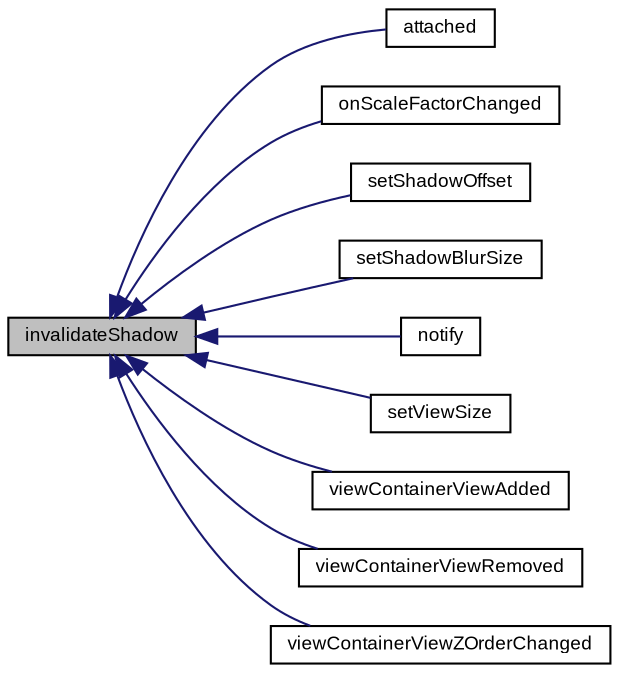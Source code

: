 digraph "invalidateShadow"
{
  bgcolor="transparent";
  edge [fontname="Arial",fontsize="9",labelfontname="Arial",labelfontsize="9"];
  node [fontname="Arial",fontsize="9",shape=record];
  rankdir="LR";
  Node1 [label="invalidateShadow",height=0.2,width=0.4,color="black", fillcolor="grey75", style="filled" fontcolor="black"];
  Node1 -> Node2 [dir="back",color="midnightblue",fontsize="9",style="solid",fontname="Arial"];
  Node2 [label="attached",height=0.2,width=0.4,color="black",URL="$class_v_s_t_g_u_i_1_1_c_shadow_view_container.html#a80b16ccff7902bff173730d061e83c0b",tooltip="view is attached to a parent view "];
  Node1 -> Node3 [dir="back",color="midnightblue",fontsize="9",style="solid",fontname="Arial"];
  Node3 [label="onScaleFactorChanged",height=0.2,width=0.4,color="black",URL="$class_v_s_t_g_u_i_1_1_c_shadow_view_container.html#a538914424250cf31622d56e445de31b5"];
  Node1 -> Node4 [dir="back",color="midnightblue",fontsize="9",style="solid",fontname="Arial"];
  Node4 [label="setShadowOffset",height=0.2,width=0.4,color="black",URL="$class_v_s_t_g_u_i_1_1_c_shadow_view_container.html#aa7ca051d2d14510fa65ace37971805b7"];
  Node1 -> Node5 [dir="back",color="midnightblue",fontsize="9",style="solid",fontname="Arial"];
  Node5 [label="setShadowBlurSize",height=0.2,width=0.4,color="black",URL="$class_v_s_t_g_u_i_1_1_c_shadow_view_container.html#aa36fe50e5c42df6629747fdac2b7cb2a"];
  Node1 -> Node6 [dir="back",color="midnightblue",fontsize="9",style="solid",fontname="Arial"];
  Node6 [label="notify",height=0.2,width=0.4,color="black",URL="$class_v_s_t_g_u_i_1_1_c_shadow_view_container.html#a15414e56ad0060f4b50f81ff44ad2a3e",tooltip="translates a local coordinate to a global one using parent transforms "];
  Node1 -> Node7 [dir="back",color="midnightblue",fontsize="9",style="solid",fontname="Arial"];
  Node7 [label="setViewSize",height=0.2,width=0.4,color="black",URL="$class_v_s_t_g_u_i_1_1_c_shadow_view_container.html#ada1ffb857aa147620f2d01522b37569d",tooltip="set views size "];
  Node1 -> Node8 [dir="back",color="midnightblue",fontsize="9",style="solid",fontname="Arial"];
  Node8 [label="viewContainerViewAdded",height=0.2,width=0.4,color="black",URL="$class_v_s_t_g_u_i_1_1_c_shadow_view_container.html#a972c6fc0b33582430a5d8cd13c8c70bd"];
  Node1 -> Node9 [dir="back",color="midnightblue",fontsize="9",style="solid",fontname="Arial"];
  Node9 [label="viewContainerViewRemoved",height=0.2,width=0.4,color="black",URL="$class_v_s_t_g_u_i_1_1_c_shadow_view_container.html#ae47adda8e0856eb099156aec7b9c34f7"];
  Node1 -> Node10 [dir="back",color="midnightblue",fontsize="9",style="solid",fontname="Arial"];
  Node10 [label="viewContainerViewZOrderChanged",height=0.2,width=0.4,color="black",URL="$class_v_s_t_g_u_i_1_1_c_shadow_view_container.html#a7032abce643c4559263d9effa6a35258"];
}
